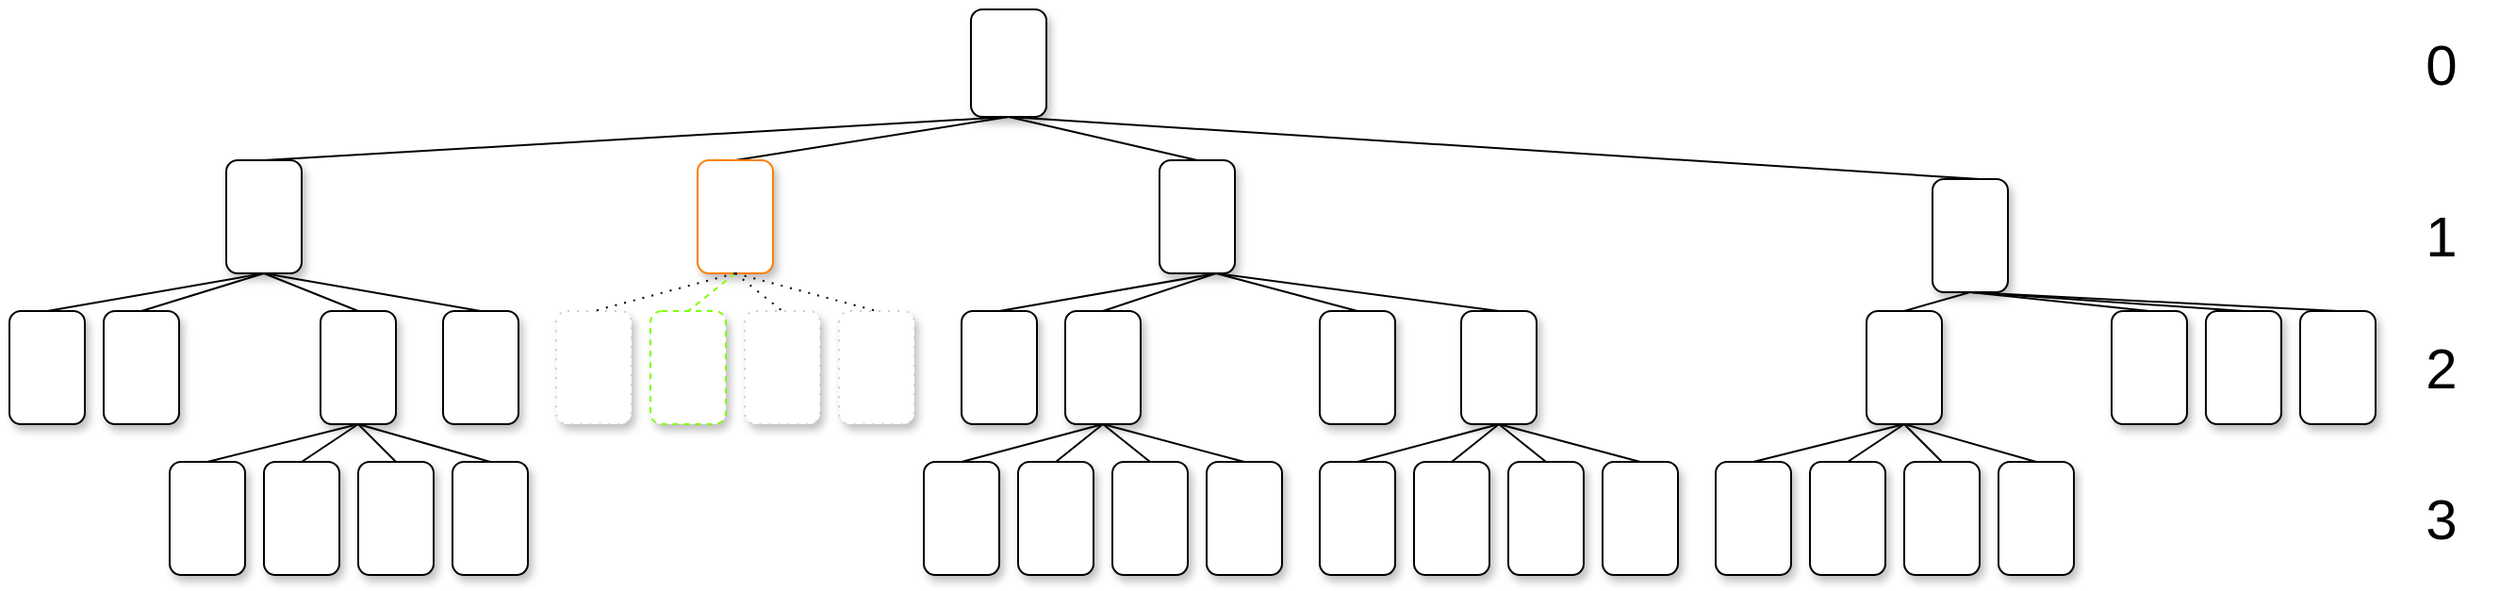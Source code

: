 <mxfile version="24.2.3" type="device">
  <diagram name="Page-1" id="10a91c8b-09ff-31b1-d368-03940ed4cc9e">
    <mxGraphModel dx="-766" dy="786" grid="1" gridSize="10" guides="1" tooltips="1" connect="1" arrows="1" fold="1" page="1" pageScale="1" pageWidth="1100" pageHeight="850" background="none" math="0" shadow="0">
      <root>
        <mxCell id="0" />
        <mxCell id="1" parent="0" />
        <mxCell id="LJCdJQDtRav1pjc_Ptu5-112" value="" style="whiteSpace=wrap;html=1;rounded=1;shadow=1;labelBackgroundColor=none;strokeWidth=1;fontFamily=Verdana;fontSize=12;align=center;" parent="1" vertex="1">
          <mxGeometry x="2385" y="200" width="40" height="60" as="geometry" />
        </mxCell>
        <mxCell id="LJCdJQDtRav1pjc_Ptu5-113" value="" style="whiteSpace=wrap;html=1;rounded=1;shadow=1;labelBackgroundColor=none;strokeWidth=1;fontFamily=Verdana;fontSize=12;align=center;" parent="1" vertex="1">
          <mxGeometry x="2305" y="280" width="40" height="60" as="geometry" />
        </mxCell>
        <mxCell id="LJCdJQDtRav1pjc_Ptu5-114" value="" style="whiteSpace=wrap;html=1;rounded=1;shadow=1;labelBackgroundColor=none;strokeWidth=1;fontFamily=Verdana;fontSize=12;align=center;" parent="1" vertex="1">
          <mxGeometry x="2355" y="280" width="40" height="60" as="geometry" />
        </mxCell>
        <mxCell id="LJCdJQDtRav1pjc_Ptu5-115" value="" style="rounded=0;html=1;labelBackgroundColor=none;startArrow=none;startFill=0;startSize=5;endArrow=none;endFill=0;endSize=5;jettySize=auto;orthogonalLoop=1;strokeWidth=1;fontFamily=Verdana;fontSize=12;exitX=0.5;exitY=1;exitDx=0;exitDy=0;entryX=0.5;entryY=0;entryDx=0;entryDy=0;" parent="1" source="LJCdJQDtRav1pjc_Ptu5-112" target="LJCdJQDtRav1pjc_Ptu5-114" edge="1">
          <mxGeometry x="-0.3" y="13" relative="1" as="geometry">
            <mxPoint as="offset" />
          </mxGeometry>
        </mxCell>
        <mxCell id="LJCdJQDtRav1pjc_Ptu5-116" value="&lt;br&gt;" style="rounded=0;html=1;labelBackgroundColor=none;startArrow=none;startFill=0;startSize=5;endArrow=none;endFill=0;endSize=5;jettySize=auto;orthogonalLoop=1;strokeWidth=1;fontFamily=Verdana;fontSize=12;exitX=0.5;exitY=1;exitDx=0;exitDy=0;entryX=0.5;entryY=0;entryDx=0;entryDy=0;" parent="1" source="LJCdJQDtRav1pjc_Ptu5-112" target="LJCdJQDtRav1pjc_Ptu5-113" edge="1">
          <mxGeometry x="-0.359" y="-11" relative="1" as="geometry">
            <mxPoint as="offset" />
          </mxGeometry>
        </mxCell>
        <mxCell id="LJCdJQDtRav1pjc_Ptu5-117" value="" style="whiteSpace=wrap;html=1;rounded=1;shadow=1;labelBackgroundColor=none;strokeWidth=1;fontFamily=Verdana;fontSize=12;align=center;" parent="1" vertex="1">
          <mxGeometry x="2405" y="280" width="40" height="60" as="geometry" />
        </mxCell>
        <mxCell id="LJCdJQDtRav1pjc_Ptu5-118" value="" style="whiteSpace=wrap;html=1;rounded=1;shadow=1;labelBackgroundColor=none;strokeWidth=1;fontFamily=Verdana;fontSize=12;align=center;" parent="1" vertex="1">
          <mxGeometry x="2455" y="280" width="40" height="60" as="geometry" />
        </mxCell>
        <mxCell id="LJCdJQDtRav1pjc_Ptu5-119" value="" style="rounded=0;html=1;labelBackgroundColor=none;startArrow=none;startFill=0;startSize=5;endArrow=none;endFill=0;endSize=5;jettySize=auto;orthogonalLoop=1;strokeWidth=1;fontFamily=Verdana;fontSize=12;exitX=0.5;exitY=1;exitDx=0;exitDy=0;entryX=0.5;entryY=0;entryDx=0;entryDy=0;" parent="1" source="LJCdJQDtRav1pjc_Ptu5-112" target="LJCdJQDtRav1pjc_Ptu5-117" edge="1">
          <mxGeometry x="-0.3" y="13" relative="1" as="geometry">
            <mxPoint as="offset" />
            <mxPoint x="2410" y="270" as="sourcePoint" />
            <mxPoint x="2500" y="290" as="targetPoint" />
          </mxGeometry>
        </mxCell>
        <mxCell id="LJCdJQDtRav1pjc_Ptu5-120" value="" style="rounded=0;html=1;labelBackgroundColor=none;startArrow=none;startFill=0;startSize=5;endArrow=none;endFill=0;endSize=5;jettySize=auto;orthogonalLoop=1;strokeWidth=1;fontFamily=Verdana;fontSize=12;exitX=0.5;exitY=1;exitDx=0;exitDy=0;entryX=0.5;entryY=0;entryDx=0;entryDy=0;" parent="1" source="LJCdJQDtRav1pjc_Ptu5-112" target="LJCdJQDtRav1pjc_Ptu5-118" edge="1">
          <mxGeometry x="-0.3" y="13" relative="1" as="geometry">
            <mxPoint as="offset" />
            <mxPoint x="2410" y="270" as="sourcePoint" />
            <mxPoint x="2550" y="290" as="targetPoint" />
          </mxGeometry>
        </mxCell>
        <mxCell id="LJCdJQDtRav1pjc_Ptu5-130" value="" style="whiteSpace=wrap;html=1;rounded=1;shadow=1;labelBackgroundColor=none;strokeWidth=1;fontFamily=Verdana;fontSize=12;align=center;" parent="1" vertex="1">
          <mxGeometry x="2990" y="200" width="40" height="60" as="geometry" />
        </mxCell>
        <mxCell id="LJCdJQDtRav1pjc_Ptu5-131" value="" style="whiteSpace=wrap;html=1;rounded=1;shadow=1;labelBackgroundColor=none;strokeWidth=1;fontFamily=Verdana;fontSize=12;align=center;" parent="1" vertex="1">
          <mxGeometry x="2915" y="280" width="40" height="60" as="geometry" />
        </mxCell>
        <mxCell id="LJCdJQDtRav1pjc_Ptu5-132" value="" style="whiteSpace=wrap;html=1;rounded=1;shadow=1;labelBackgroundColor=none;strokeWidth=1;fontFamily=Verdana;fontSize=12;align=center;" parent="1" vertex="1">
          <mxGeometry x="2965" y="280" width="40" height="60" as="geometry" />
        </mxCell>
        <mxCell id="LJCdJQDtRav1pjc_Ptu5-133" value="" style="rounded=0;html=1;labelBackgroundColor=none;startArrow=none;startFill=0;startSize=5;endArrow=none;endFill=0;endSize=5;jettySize=auto;orthogonalLoop=1;strokeWidth=1;fontFamily=Verdana;fontSize=12;exitX=0.5;exitY=1;exitDx=0;exitDy=0;entryX=0.5;entryY=0;entryDx=0;entryDy=0;" parent="1" source="LJCdJQDtRav1pjc_Ptu5-130" target="LJCdJQDtRav1pjc_Ptu5-132" edge="1">
          <mxGeometry x="-0.3" y="13" relative="1" as="geometry">
            <mxPoint as="offset" />
          </mxGeometry>
        </mxCell>
        <mxCell id="LJCdJQDtRav1pjc_Ptu5-134" value="&lt;br&gt;" style="rounded=0;html=1;labelBackgroundColor=none;startArrow=none;startFill=0;startSize=5;endArrow=none;endFill=0;endSize=5;jettySize=auto;orthogonalLoop=1;strokeWidth=1;fontFamily=Verdana;fontSize=12;exitX=0.5;exitY=1;exitDx=0;exitDy=0;entryX=0.5;entryY=0;entryDx=0;entryDy=0;" parent="1" source="LJCdJQDtRav1pjc_Ptu5-130" target="LJCdJQDtRav1pjc_Ptu5-131" edge="1">
          <mxGeometry x="-0.359" y="-11" relative="1" as="geometry">
            <mxPoint as="offset" />
          </mxGeometry>
        </mxCell>
        <mxCell id="LJCdJQDtRav1pjc_Ptu5-135" value="" style="whiteSpace=wrap;html=1;rounded=1;shadow=1;labelBackgroundColor=none;strokeWidth=1;fontFamily=Verdana;fontSize=12;align=center;" parent="1" vertex="1">
          <mxGeometry x="3015" y="280" width="40" height="60" as="geometry" />
        </mxCell>
        <mxCell id="LJCdJQDtRav1pjc_Ptu5-136" value="" style="whiteSpace=wrap;html=1;rounded=1;shadow=1;labelBackgroundColor=none;strokeWidth=1;fontFamily=Verdana;fontSize=12;align=center;" parent="1" vertex="1">
          <mxGeometry x="3065" y="280" width="40" height="60" as="geometry" />
        </mxCell>
        <mxCell id="LJCdJQDtRav1pjc_Ptu5-137" value="" style="rounded=0;html=1;labelBackgroundColor=none;startArrow=none;startFill=0;startSize=5;endArrow=none;endFill=0;endSize=5;jettySize=auto;orthogonalLoop=1;strokeWidth=1;fontFamily=Verdana;fontSize=12;exitX=0.5;exitY=1;exitDx=0;exitDy=0;entryX=0.5;entryY=0;entryDx=0;entryDy=0;" parent="1" source="LJCdJQDtRav1pjc_Ptu5-130" target="LJCdJQDtRav1pjc_Ptu5-135" edge="1">
          <mxGeometry x="-0.3" y="13" relative="1" as="geometry">
            <mxPoint as="offset" />
            <mxPoint x="3020" y="270" as="sourcePoint" />
            <mxPoint x="3110" y="290" as="targetPoint" />
          </mxGeometry>
        </mxCell>
        <mxCell id="LJCdJQDtRav1pjc_Ptu5-138" value="" style="rounded=0;html=1;labelBackgroundColor=none;startArrow=none;startFill=0;startSize=5;endArrow=none;endFill=0;endSize=5;jettySize=auto;orthogonalLoop=1;strokeWidth=1;fontFamily=Verdana;fontSize=12;exitX=0.5;exitY=1;exitDx=0;exitDy=0;entryX=0.5;entryY=0;entryDx=0;entryDy=0;" parent="1" source="LJCdJQDtRav1pjc_Ptu5-130" target="LJCdJQDtRav1pjc_Ptu5-136" edge="1">
          <mxGeometry x="-0.3" y="13" relative="1" as="geometry">
            <mxPoint as="offset" />
            <mxPoint x="3020" y="270" as="sourcePoint" />
            <mxPoint x="3160" y="290" as="targetPoint" />
          </mxGeometry>
        </mxCell>
        <mxCell id="LJCdJQDtRav1pjc_Ptu5-148" value="" style="whiteSpace=wrap;html=1;rounded=1;shadow=1;labelBackgroundColor=none;strokeWidth=1;fontFamily=Verdana;fontSize=12;align=center;" parent="1" vertex="1">
          <mxGeometry x="2730" y="40" width="40" height="57" as="geometry" />
        </mxCell>
        <mxCell id="LJCdJQDtRav1pjc_Ptu5-149" value="" style="whiteSpace=wrap;html=1;rounded=1;shadow=1;labelBackgroundColor=none;strokeWidth=1;fontFamily=Verdana;fontSize=12;align=center;" parent="1" vertex="1">
          <mxGeometry x="2335" y="120" width="40" height="60" as="geometry" />
        </mxCell>
        <mxCell id="LJCdJQDtRav1pjc_Ptu5-151" value="" style="rounded=0;html=1;labelBackgroundColor=none;startArrow=none;startFill=0;startSize=5;endArrow=none;endFill=0;endSize=5;jettySize=auto;orthogonalLoop=1;strokeWidth=1;fontFamily=Verdana;fontSize=12;exitX=0.5;exitY=1;exitDx=0;exitDy=0;entryX=0.5;entryY=0;entryDx=0;entryDy=0;" parent="1" source="LJCdJQDtRav1pjc_Ptu5-148" target="LJCdJQDtRav1pjc_Ptu5-164" edge="1">
          <mxGeometry x="-0.3" y="13" relative="1" as="geometry">
            <mxPoint as="offset" />
            <mxPoint x="2675" y="100" as="sourcePoint" />
            <mxPoint x="2605" y="120" as="targetPoint" />
          </mxGeometry>
        </mxCell>
        <mxCell id="LJCdJQDtRav1pjc_Ptu5-152" value="&lt;br&gt;" style="rounded=0;html=1;labelBackgroundColor=none;startArrow=none;startFill=0;startSize=5;endArrow=none;endFill=0;endSize=5;jettySize=auto;orthogonalLoop=1;strokeWidth=1;fontFamily=Verdana;fontSize=12;exitX=0.5;exitY=1;exitDx=0;exitDy=0;entryX=0.5;entryY=0;entryDx=0;entryDy=0;" parent="1" source="LJCdJQDtRav1pjc_Ptu5-148" target="LJCdJQDtRav1pjc_Ptu5-149" edge="1">
          <mxGeometry x="-0.359" y="-11" relative="1" as="geometry">
            <mxPoint as="offset" />
          </mxGeometry>
        </mxCell>
        <mxCell id="LJCdJQDtRav1pjc_Ptu5-155" value="" style="rounded=0;html=1;labelBackgroundColor=none;startArrow=none;startFill=0;startSize=5;endArrow=none;endFill=0;endSize=5;jettySize=auto;orthogonalLoop=1;strokeWidth=1;fontFamily=Verdana;fontSize=12;exitX=0.5;exitY=1;exitDx=0;exitDy=0;entryX=0.5;entryY=0;entryDx=0;entryDy=0;" parent="1" source="LJCdJQDtRav1pjc_Ptu5-148" target="LJCdJQDtRav1pjc_Ptu5-183" edge="1">
          <mxGeometry x="-0.3" y="13" relative="1" as="geometry">
            <mxPoint as="offset" />
            <mxPoint x="2675" y="100" as="sourcePoint" />
            <mxPoint x="2845" y="120" as="targetPoint" />
          </mxGeometry>
        </mxCell>
        <mxCell id="LJCdJQDtRav1pjc_Ptu5-156" value="" style="rounded=0;html=1;labelBackgroundColor=none;startArrow=none;startFill=0;startSize=5;endArrow=none;endFill=0;endSize=5;jettySize=auto;orthogonalLoop=1;strokeWidth=1;fontFamily=Verdana;fontSize=12;entryX=0.5;entryY=0;entryDx=0;entryDy=0;exitX=0.5;exitY=1;exitDx=0;exitDy=0;" parent="1" source="LJCdJQDtRav1pjc_Ptu5-148" edge="1">
          <mxGeometry x="-0.3" y="13" relative="1" as="geometry">
            <mxPoint as="offset" />
            <mxPoint x="2670" y="100" as="sourcePoint" />
            <mxPoint x="3265" y="130" as="targetPoint" />
          </mxGeometry>
        </mxCell>
        <mxCell id="LJCdJQDtRav1pjc_Ptu5-157" value="" style="whiteSpace=wrap;html=1;rounded=1;shadow=1;labelBackgroundColor=none;strokeWidth=1;fontFamily=Verdana;fontSize=12;align=center;" parent="1" vertex="1">
          <mxGeometry x="2220" y="200" width="40" height="60" as="geometry" />
        </mxCell>
        <mxCell id="LJCdJQDtRav1pjc_Ptu5-158" value="" style="whiteSpace=wrap;html=1;rounded=1;shadow=1;labelBackgroundColor=none;strokeWidth=1;fontFamily=Verdana;fontSize=12;align=center;" parent="1" vertex="1">
          <mxGeometry x="2270" y="200" width="40" height="60" as="geometry" />
        </mxCell>
        <mxCell id="LJCdJQDtRav1pjc_Ptu5-159" value="&lt;br&gt;" style="rounded=0;html=1;labelBackgroundColor=none;startArrow=none;startFill=0;startSize=5;endArrow=none;endFill=0;endSize=5;jettySize=auto;orthogonalLoop=1;strokeWidth=1;fontFamily=Verdana;fontSize=12;exitX=0.5;exitY=1;exitDx=0;exitDy=0;entryX=0.5;entryY=0;entryDx=0;entryDy=0;" parent="1" source="LJCdJQDtRav1pjc_Ptu5-149" target="LJCdJQDtRav1pjc_Ptu5-157" edge="1">
          <mxGeometry x="-0.359" y="-11" relative="1" as="geometry">
            <mxPoint as="offset" />
            <mxPoint x="2475" y="180" as="sourcePoint" />
            <mxPoint x="2285" y="200" as="targetPoint" />
          </mxGeometry>
        </mxCell>
        <mxCell id="LJCdJQDtRav1pjc_Ptu5-160" value="&lt;br&gt;" style="rounded=0;html=1;labelBackgroundColor=none;startArrow=none;startFill=0;startSize=5;endArrow=none;endFill=0;endSize=5;jettySize=auto;orthogonalLoop=1;strokeWidth=1;fontFamily=Verdana;fontSize=12;exitX=0.5;exitY=1;exitDx=0;exitDy=0;entryX=0.5;entryY=0;entryDx=0;entryDy=0;" parent="1" source="LJCdJQDtRav1pjc_Ptu5-149" target="LJCdJQDtRav1pjc_Ptu5-158" edge="1">
          <mxGeometry x="-0.359" y="-11" relative="1" as="geometry">
            <mxPoint as="offset" />
            <mxPoint x="2488" y="189" as="sourcePoint" />
            <mxPoint x="2325" y="210" as="targetPoint" />
          </mxGeometry>
        </mxCell>
        <mxCell id="LJCdJQDtRav1pjc_Ptu5-162" value="&lt;br&gt;" style="rounded=0;html=1;labelBackgroundColor=none;startArrow=none;startFill=0;startSize=5;endArrow=none;endFill=0;endSize=5;jettySize=auto;orthogonalLoop=1;strokeWidth=1;fontFamily=Verdana;fontSize=12;exitX=0.5;exitY=1;exitDx=0;exitDy=0;entryX=0.5;entryY=0;entryDx=0;entryDy=0;" parent="1" source="LJCdJQDtRav1pjc_Ptu5-149" target="LJCdJQDtRav1pjc_Ptu5-112" edge="1">
          <mxGeometry x="-0.359" y="-11" relative="1" as="geometry">
            <mxPoint as="offset" />
            <mxPoint x="2485" y="190" as="sourcePoint" />
            <mxPoint x="2405" y="200.0" as="targetPoint" />
          </mxGeometry>
        </mxCell>
        <mxCell id="LJCdJQDtRav1pjc_Ptu5-163" value="" style="whiteSpace=wrap;html=1;rounded=1;shadow=1;labelBackgroundColor=none;strokeWidth=1;fontFamily=Verdana;fontSize=12;align=center;" parent="1" vertex="1">
          <mxGeometry x="2450" y="200" width="40" height="60" as="geometry" />
        </mxCell>
        <mxCell id="LJCdJQDtRav1pjc_Ptu5-164" value="" style="whiteSpace=wrap;html=1;rounded=1;shadow=1;labelBackgroundColor=none;strokeWidth=1;fontFamily=Verdana;fontSize=12;align=center;strokeColor=#FF8000;" parent="1" vertex="1">
          <mxGeometry x="2585" y="120" width="40" height="60" as="geometry" />
        </mxCell>
        <mxCell id="LJCdJQDtRav1pjc_Ptu5-165" value="" style="whiteSpace=wrap;html=1;rounded=1;shadow=1;labelBackgroundColor=none;strokeWidth=1;fontFamily=Verdana;fontSize=12;align=center;dashed=1;dashPattern=1 4;strokeColor=#CCCCCC;" parent="1" vertex="1">
          <mxGeometry x="2510" y="200" width="40" height="60" as="geometry" />
        </mxCell>
        <mxCell id="LJCdJQDtRav1pjc_Ptu5-166" value="" style="whiteSpace=wrap;html=1;rounded=1;shadow=1;labelBackgroundColor=none;strokeWidth=1;fontFamily=Verdana;fontSize=12;align=center;dashed=1;strokeColor=#80FF00;" parent="1" vertex="1">
          <mxGeometry x="2560" y="200" width="40" height="60" as="geometry" />
        </mxCell>
        <mxCell id="LJCdJQDtRav1pjc_Ptu5-167" value="" style="rounded=0;html=1;labelBackgroundColor=none;startArrow=none;startFill=0;startSize=5;endArrow=none;endFill=0;endSize=5;jettySize=auto;orthogonalLoop=1;strokeWidth=1;fontFamily=Verdana;fontSize=12;exitX=0.5;exitY=1;exitDx=0;exitDy=0;entryX=0.5;entryY=0;entryDx=0;entryDy=0;dashed=1;strokeColor=#80FF00;" parent="1" source="LJCdJQDtRav1pjc_Ptu5-164" target="LJCdJQDtRav1pjc_Ptu5-166" edge="1">
          <mxGeometry x="-0.3" y="13" relative="1" as="geometry">
            <mxPoint as="offset" />
          </mxGeometry>
        </mxCell>
        <mxCell id="LJCdJQDtRav1pjc_Ptu5-168" value="&lt;br&gt;" style="rounded=0;html=1;labelBackgroundColor=none;startArrow=none;startFill=0;startSize=5;endArrow=none;endFill=0;endSize=5;jettySize=auto;orthogonalLoop=1;strokeWidth=1;fontFamily=Verdana;fontSize=12;exitX=0.5;exitY=1;exitDx=0;exitDy=0;entryX=0.5;entryY=0;entryDx=0;entryDy=0;dashed=1;dashPattern=1 4;" parent="1" source="LJCdJQDtRav1pjc_Ptu5-164" target="LJCdJQDtRav1pjc_Ptu5-165" edge="1">
          <mxGeometry x="-0.359" y="-11" relative="1" as="geometry">
            <mxPoint as="offset" />
          </mxGeometry>
        </mxCell>
        <mxCell id="LJCdJQDtRav1pjc_Ptu5-169" value="" style="whiteSpace=wrap;html=1;rounded=1;shadow=1;labelBackgroundColor=none;strokeWidth=1;fontFamily=Verdana;fontSize=12;align=center;dashed=1;dashPattern=1 4;strokeColor=#CCCCCC;" parent="1" vertex="1">
          <mxGeometry x="2610" y="200" width="40" height="60" as="geometry" />
        </mxCell>
        <mxCell id="LJCdJQDtRav1pjc_Ptu5-170" value="" style="whiteSpace=wrap;html=1;rounded=1;shadow=1;labelBackgroundColor=none;strokeWidth=1;fontFamily=Verdana;fontSize=12;align=center;dashed=1;dashPattern=1 4;strokeColor=#CCCCCC;" parent="1" vertex="1">
          <mxGeometry x="2660" y="200" width="40" height="60" as="geometry" />
        </mxCell>
        <mxCell id="LJCdJQDtRav1pjc_Ptu5-171" value="" style="rounded=0;html=1;labelBackgroundColor=none;startArrow=none;startFill=0;startSize=5;endArrow=none;endFill=0;endSize=5;jettySize=auto;orthogonalLoop=1;strokeWidth=1;fontFamily=Verdana;fontSize=12;exitX=0.5;exitY=1;exitDx=0;exitDy=0;entryX=0.5;entryY=0;entryDx=0;entryDy=0;dashed=1;dashPattern=1 4;" parent="1" source="LJCdJQDtRav1pjc_Ptu5-164" target="LJCdJQDtRav1pjc_Ptu5-169" edge="1">
          <mxGeometry x="-0.3" y="13" relative="1" as="geometry">
            <mxPoint as="offset" />
            <mxPoint x="2620" y="190" as="sourcePoint" />
            <mxPoint x="2710" y="210" as="targetPoint" />
          </mxGeometry>
        </mxCell>
        <mxCell id="LJCdJQDtRav1pjc_Ptu5-172" value="" style="rounded=0;html=1;labelBackgroundColor=none;startArrow=none;startFill=0;startSize=5;endArrow=none;endFill=0;endSize=5;jettySize=auto;orthogonalLoop=1;strokeWidth=1;fontFamily=Verdana;fontSize=12;exitX=0.5;exitY=1;exitDx=0;exitDy=0;entryX=0.5;entryY=0;entryDx=0;entryDy=0;dashed=1;dashPattern=1 4;" parent="1" source="LJCdJQDtRav1pjc_Ptu5-164" target="LJCdJQDtRav1pjc_Ptu5-170" edge="1">
          <mxGeometry x="-0.3" y="13" relative="1" as="geometry">
            <mxPoint as="offset" />
            <mxPoint x="2620" y="190" as="sourcePoint" />
            <mxPoint x="2760" y="210" as="targetPoint" />
          </mxGeometry>
        </mxCell>
        <mxCell id="LJCdJQDtRav1pjc_Ptu5-173" value="&lt;br&gt;" style="rounded=0;html=1;labelBackgroundColor=none;startArrow=none;startFill=0;startSize=5;endArrow=none;endFill=0;endSize=5;jettySize=auto;orthogonalLoop=1;strokeWidth=1;fontFamily=Verdana;fontSize=12;exitX=0.5;exitY=1;exitDx=0;exitDy=0;entryX=0.5;entryY=0;entryDx=0;entryDy=0;" parent="1" source="LJCdJQDtRav1pjc_Ptu5-149" target="LJCdJQDtRav1pjc_Ptu5-163" edge="1">
          <mxGeometry x="-0.359" y="-11" relative="1" as="geometry">
            <mxPoint as="offset" />
            <mxPoint x="2355" y="190" as="sourcePoint" />
            <mxPoint x="2410" y="210" as="targetPoint" />
          </mxGeometry>
        </mxCell>
        <mxCell id="LJCdJQDtRav1pjc_Ptu5-174" value="" style="whiteSpace=wrap;html=1;rounded=1;shadow=1;labelBackgroundColor=none;strokeWidth=1;fontFamily=Verdana;fontSize=12;align=center;" parent="1" vertex="1">
          <mxGeometry x="2780" y="200" width="40" height="60" as="geometry" />
        </mxCell>
        <mxCell id="LJCdJQDtRav1pjc_Ptu5-175" value="" style="whiteSpace=wrap;html=1;rounded=1;shadow=1;labelBackgroundColor=none;strokeWidth=1;fontFamily=Verdana;fontSize=12;align=center;" parent="1" vertex="1">
          <mxGeometry x="2705" y="280" width="40" height="60" as="geometry" />
        </mxCell>
        <mxCell id="LJCdJQDtRav1pjc_Ptu5-176" value="" style="whiteSpace=wrap;html=1;rounded=1;shadow=1;labelBackgroundColor=none;strokeWidth=1;fontFamily=Verdana;fontSize=12;align=center;" parent="1" vertex="1">
          <mxGeometry x="2755" y="280" width="40" height="60" as="geometry" />
        </mxCell>
        <mxCell id="LJCdJQDtRav1pjc_Ptu5-177" value="" style="rounded=0;html=1;labelBackgroundColor=none;startArrow=none;startFill=0;startSize=5;endArrow=none;endFill=0;endSize=5;jettySize=auto;orthogonalLoop=1;strokeWidth=1;fontFamily=Verdana;fontSize=12;exitX=0.5;exitY=1;exitDx=0;exitDy=0;entryX=0.5;entryY=0;entryDx=0;entryDy=0;" parent="1" source="LJCdJQDtRav1pjc_Ptu5-174" target="LJCdJQDtRav1pjc_Ptu5-176" edge="1">
          <mxGeometry x="-0.3" y="13" relative="1" as="geometry">
            <mxPoint as="offset" />
          </mxGeometry>
        </mxCell>
        <mxCell id="LJCdJQDtRav1pjc_Ptu5-178" value="&lt;br&gt;" style="rounded=0;html=1;labelBackgroundColor=none;startArrow=none;startFill=0;startSize=5;endArrow=none;endFill=0;endSize=5;jettySize=auto;orthogonalLoop=1;strokeWidth=1;fontFamily=Verdana;fontSize=12;exitX=0.5;exitY=1;exitDx=0;exitDy=0;entryX=0.5;entryY=0;entryDx=0;entryDy=0;" parent="1" source="LJCdJQDtRav1pjc_Ptu5-174" target="LJCdJQDtRav1pjc_Ptu5-175" edge="1">
          <mxGeometry x="-0.359" y="-11" relative="1" as="geometry">
            <mxPoint as="offset" />
          </mxGeometry>
        </mxCell>
        <mxCell id="LJCdJQDtRav1pjc_Ptu5-179" value="" style="whiteSpace=wrap;html=1;rounded=1;shadow=1;labelBackgroundColor=none;strokeWidth=1;fontFamily=Verdana;fontSize=12;align=center;" parent="1" vertex="1">
          <mxGeometry x="2805" y="280" width="40" height="60" as="geometry" />
        </mxCell>
        <mxCell id="LJCdJQDtRav1pjc_Ptu5-180" value="" style="whiteSpace=wrap;html=1;rounded=1;shadow=1;labelBackgroundColor=none;strokeWidth=1;fontFamily=Verdana;fontSize=12;align=center;" parent="1" vertex="1">
          <mxGeometry x="2855" y="280" width="40" height="60" as="geometry" />
        </mxCell>
        <mxCell id="LJCdJQDtRav1pjc_Ptu5-181" value="" style="rounded=0;html=1;labelBackgroundColor=none;startArrow=none;startFill=0;startSize=5;endArrow=none;endFill=0;endSize=5;jettySize=auto;orthogonalLoop=1;strokeWidth=1;fontFamily=Verdana;fontSize=12;exitX=0.5;exitY=1;exitDx=0;exitDy=0;entryX=0.5;entryY=0;entryDx=0;entryDy=0;" parent="1" source="LJCdJQDtRav1pjc_Ptu5-174" target="LJCdJQDtRav1pjc_Ptu5-179" edge="1">
          <mxGeometry x="-0.3" y="13" relative="1" as="geometry">
            <mxPoint as="offset" />
            <mxPoint x="2915" y="270" as="sourcePoint" />
            <mxPoint x="3005" y="290" as="targetPoint" />
          </mxGeometry>
        </mxCell>
        <mxCell id="LJCdJQDtRav1pjc_Ptu5-182" value="" style="rounded=0;html=1;labelBackgroundColor=none;startArrow=none;startFill=0;startSize=5;endArrow=none;endFill=0;endSize=5;jettySize=auto;orthogonalLoop=1;strokeWidth=1;fontFamily=Verdana;fontSize=12;exitX=0.5;exitY=1;exitDx=0;exitDy=0;entryX=0.5;entryY=0;entryDx=0;entryDy=0;" parent="1" source="LJCdJQDtRav1pjc_Ptu5-174" target="LJCdJQDtRav1pjc_Ptu5-180" edge="1">
          <mxGeometry x="-0.3" y="13" relative="1" as="geometry">
            <mxPoint as="offset" />
            <mxPoint x="2915" y="270" as="sourcePoint" />
            <mxPoint x="3055" y="290" as="targetPoint" />
          </mxGeometry>
        </mxCell>
        <mxCell id="LJCdJQDtRav1pjc_Ptu5-183" value="" style="whiteSpace=wrap;html=1;rounded=1;shadow=1;labelBackgroundColor=none;strokeWidth=1;fontFamily=Verdana;fontSize=12;align=center;" parent="1" vertex="1">
          <mxGeometry x="2830" y="120" width="40" height="60" as="geometry" />
        </mxCell>
        <mxCell id="LJCdJQDtRav1pjc_Ptu5-184" value="" style="whiteSpace=wrap;html=1;rounded=1;shadow=1;labelBackgroundColor=none;strokeWidth=1;fontFamily=Verdana;fontSize=12;align=center;" parent="1" vertex="1">
          <mxGeometry x="2725" y="200" width="40" height="60" as="geometry" />
        </mxCell>
        <mxCell id="LJCdJQDtRav1pjc_Ptu5-186" value="&lt;br&gt;" style="rounded=0;html=1;labelBackgroundColor=none;startArrow=none;startFill=0;startSize=5;endArrow=none;endFill=0;endSize=5;jettySize=auto;orthogonalLoop=1;strokeWidth=1;fontFamily=Verdana;fontSize=12;exitX=0.5;exitY=1;exitDx=0;exitDy=0;entryX=0.5;entryY=0;entryDx=0;entryDy=0;" parent="1" target="LJCdJQDtRav1pjc_Ptu5-184" edge="1">
          <mxGeometry x="-0.359" y="-11" relative="1" as="geometry">
            <mxPoint as="offset" />
            <mxPoint x="2860" y="180" as="sourcePoint" />
            <mxPoint x="2790" y="200" as="targetPoint" />
          </mxGeometry>
        </mxCell>
        <mxCell id="LJCdJQDtRav1pjc_Ptu5-187" value="&lt;br&gt;" style="rounded=0;html=1;labelBackgroundColor=none;startArrow=none;startFill=0;startSize=5;endArrow=none;endFill=0;endSize=5;jettySize=auto;orthogonalLoop=1;strokeWidth=1;fontFamily=Verdana;fontSize=12;exitX=0.5;exitY=1;exitDx=0;exitDy=0;entryX=0.5;entryY=0;entryDx=0;entryDy=0;" parent="1" target="LJCdJQDtRav1pjc_Ptu5-130" edge="1">
          <mxGeometry x="-0.359" y="-11" relative="1" as="geometry">
            <mxPoint as="offset" />
            <mxPoint x="2860" y="180" as="sourcePoint" />
            <mxPoint x="2920" y="200" as="targetPoint" />
          </mxGeometry>
        </mxCell>
        <mxCell id="LJCdJQDtRav1pjc_Ptu5-188" value="&lt;br&gt;" style="rounded=0;html=1;labelBackgroundColor=none;startArrow=none;startFill=0;startSize=5;endArrow=none;endFill=0;endSize=5;jettySize=auto;orthogonalLoop=1;strokeWidth=1;fontFamily=Verdana;fontSize=12;exitX=0.5;exitY=1;exitDx=0;exitDy=0;entryX=0.5;entryY=0;entryDx=0;entryDy=0;" parent="1" target="LJCdJQDtRav1pjc_Ptu5-174" edge="1">
          <mxGeometry x="-0.359" y="-11" relative="1" as="geometry">
            <mxPoint as="offset" />
            <mxPoint x="2860" y="180" as="sourcePoint" />
            <mxPoint x="2910" y="200.0" as="targetPoint" />
          </mxGeometry>
        </mxCell>
        <mxCell id="LJCdJQDtRav1pjc_Ptu5-189" value="" style="whiteSpace=wrap;html=1;rounded=1;shadow=1;labelBackgroundColor=none;strokeWidth=1;fontFamily=Verdana;fontSize=12;align=center;" parent="1" vertex="1">
          <mxGeometry x="2915" y="200" width="40" height="60" as="geometry" />
        </mxCell>
        <mxCell id="LJCdJQDtRav1pjc_Ptu5-190" value="&lt;br&gt;" style="rounded=0;html=1;labelBackgroundColor=none;startArrow=none;startFill=0;startSize=5;endArrow=none;endFill=0;endSize=5;jettySize=auto;orthogonalLoop=1;strokeWidth=1;fontFamily=Verdana;fontSize=12;exitX=0.5;exitY=1;exitDx=0;exitDy=0;entryX=0.5;entryY=0;entryDx=0;entryDy=0;" parent="1" target="LJCdJQDtRav1pjc_Ptu5-189" edge="1">
          <mxGeometry x="-0.359" y="-11" relative="1" as="geometry">
            <mxPoint as="offset" />
            <mxPoint x="2860" y="180" as="sourcePoint" />
            <mxPoint x="2915" y="210" as="targetPoint" />
          </mxGeometry>
        </mxCell>
        <mxCell id="LJCdJQDtRav1pjc_Ptu5-191" value="" style="whiteSpace=wrap;html=1;rounded=1;shadow=1;labelBackgroundColor=none;strokeWidth=1;fontFamily=Verdana;fontSize=12;align=center;" parent="1" vertex="1">
          <mxGeometry x="3205" y="200" width="40" height="60" as="geometry" />
        </mxCell>
        <mxCell id="LJCdJQDtRav1pjc_Ptu5-192" value="" style="whiteSpace=wrap;html=1;rounded=1;shadow=1;labelBackgroundColor=none;strokeWidth=1;fontFamily=Verdana;fontSize=12;align=center;" parent="1" vertex="1">
          <mxGeometry x="3125" y="280" width="40" height="60" as="geometry" />
        </mxCell>
        <mxCell id="LJCdJQDtRav1pjc_Ptu5-193" value="" style="whiteSpace=wrap;html=1;rounded=1;shadow=1;labelBackgroundColor=none;strokeWidth=1;fontFamily=Verdana;fontSize=12;align=center;" parent="1" vertex="1">
          <mxGeometry x="3175" y="280" width="40" height="60" as="geometry" />
        </mxCell>
        <mxCell id="LJCdJQDtRav1pjc_Ptu5-194" value="" style="rounded=0;html=1;labelBackgroundColor=none;startArrow=none;startFill=0;startSize=5;endArrow=none;endFill=0;endSize=5;jettySize=auto;orthogonalLoop=1;strokeWidth=1;fontFamily=Verdana;fontSize=12;exitX=0.5;exitY=1;exitDx=0;exitDy=0;entryX=0.5;entryY=0;entryDx=0;entryDy=0;" parent="1" source="LJCdJQDtRav1pjc_Ptu5-191" target="LJCdJQDtRav1pjc_Ptu5-193" edge="1">
          <mxGeometry x="-0.3" y="13" relative="1" as="geometry">
            <mxPoint as="offset" />
          </mxGeometry>
        </mxCell>
        <mxCell id="LJCdJQDtRav1pjc_Ptu5-195" value="&lt;br&gt;" style="rounded=0;html=1;labelBackgroundColor=none;startArrow=none;startFill=0;startSize=5;endArrow=none;endFill=0;endSize=5;jettySize=auto;orthogonalLoop=1;strokeWidth=1;fontFamily=Verdana;fontSize=12;exitX=0.5;exitY=1;exitDx=0;exitDy=0;entryX=0.5;entryY=0;entryDx=0;entryDy=0;" parent="1" source="LJCdJQDtRav1pjc_Ptu5-191" target="LJCdJQDtRav1pjc_Ptu5-192" edge="1">
          <mxGeometry x="-0.359" y="-11" relative="1" as="geometry">
            <mxPoint as="offset" />
          </mxGeometry>
        </mxCell>
        <mxCell id="LJCdJQDtRav1pjc_Ptu5-196" value="" style="whiteSpace=wrap;html=1;rounded=1;shadow=1;labelBackgroundColor=none;strokeWidth=1;fontFamily=Verdana;fontSize=12;align=center;" parent="1" vertex="1">
          <mxGeometry x="3225" y="280" width="40" height="60" as="geometry" />
        </mxCell>
        <mxCell id="LJCdJQDtRav1pjc_Ptu5-197" value="" style="whiteSpace=wrap;html=1;rounded=1;shadow=1;labelBackgroundColor=none;strokeWidth=1;fontFamily=Verdana;fontSize=12;align=center;" parent="1" vertex="1">
          <mxGeometry x="3275" y="280" width="40" height="60" as="geometry" />
        </mxCell>
        <mxCell id="LJCdJQDtRav1pjc_Ptu5-198" value="" style="rounded=0;html=1;labelBackgroundColor=none;startArrow=none;startFill=0;startSize=5;endArrow=none;endFill=0;endSize=5;jettySize=auto;orthogonalLoop=1;strokeWidth=1;fontFamily=Verdana;fontSize=12;exitX=0.5;exitY=1;exitDx=0;exitDy=0;entryX=0.5;entryY=0;entryDx=0;entryDy=0;" parent="1" source="LJCdJQDtRav1pjc_Ptu5-191" target="LJCdJQDtRav1pjc_Ptu5-196" edge="1">
          <mxGeometry x="-0.3" y="13" relative="1" as="geometry">
            <mxPoint as="offset" />
            <mxPoint x="3230" y="270" as="sourcePoint" />
            <mxPoint x="3320" y="290" as="targetPoint" />
          </mxGeometry>
        </mxCell>
        <mxCell id="LJCdJQDtRav1pjc_Ptu5-199" value="" style="rounded=0;html=1;labelBackgroundColor=none;startArrow=none;startFill=0;startSize=5;endArrow=none;endFill=0;endSize=5;jettySize=auto;orthogonalLoop=1;strokeWidth=1;fontFamily=Verdana;fontSize=12;exitX=0.5;exitY=1;exitDx=0;exitDy=0;entryX=0.5;entryY=0;entryDx=0;entryDy=0;" parent="1" source="LJCdJQDtRav1pjc_Ptu5-191" target="LJCdJQDtRav1pjc_Ptu5-197" edge="1">
          <mxGeometry x="-0.3" y="13" relative="1" as="geometry">
            <mxPoint as="offset" />
            <mxPoint x="3230" y="270" as="sourcePoint" />
            <mxPoint x="3370" y="290" as="targetPoint" />
          </mxGeometry>
        </mxCell>
        <mxCell id="LJCdJQDtRav1pjc_Ptu5-200" value="" style="whiteSpace=wrap;html=1;rounded=1;shadow=1;labelBackgroundColor=none;strokeWidth=1;fontFamily=Verdana;fontSize=12;align=center;" parent="1" vertex="1">
          <mxGeometry x="3240" y="130" width="40" height="60" as="geometry" />
        </mxCell>
        <mxCell id="LJCdJQDtRav1pjc_Ptu5-201" value="" style="whiteSpace=wrap;html=1;rounded=1;shadow=1;labelBackgroundColor=none;strokeWidth=1;fontFamily=Verdana;fontSize=12;align=center;" parent="1" vertex="1">
          <mxGeometry x="3335" y="200" width="40" height="60" as="geometry" />
        </mxCell>
        <mxCell id="LJCdJQDtRav1pjc_Ptu5-202" value="" style="whiteSpace=wrap;html=1;rounded=1;shadow=1;labelBackgroundColor=none;strokeWidth=1;fontFamily=Verdana;fontSize=12;align=center;" parent="1" vertex="1">
          <mxGeometry x="3385" y="200" width="40" height="60" as="geometry" />
        </mxCell>
        <mxCell id="LJCdJQDtRav1pjc_Ptu5-203" value="&lt;br&gt;" style="rounded=0;html=1;labelBackgroundColor=none;startArrow=none;startFill=0;startSize=5;endArrow=none;endFill=0;endSize=5;jettySize=auto;orthogonalLoop=1;strokeWidth=1;fontFamily=Verdana;fontSize=12;exitX=0.5;exitY=1;exitDx=0;exitDy=0;entryX=0.5;entryY=0;entryDx=0;entryDy=0;" parent="1" source="LJCdJQDtRav1pjc_Ptu5-200" target="LJCdJQDtRav1pjc_Ptu5-201" edge="1">
          <mxGeometry x="-0.359" y="-11" relative="1" as="geometry">
            <mxPoint as="offset" />
            <mxPoint x="3380" y="190" as="sourcePoint" />
            <mxPoint x="3190" y="210" as="targetPoint" />
          </mxGeometry>
        </mxCell>
        <mxCell id="LJCdJQDtRav1pjc_Ptu5-204" value="&lt;br&gt;" style="rounded=0;html=1;labelBackgroundColor=none;startArrow=none;startFill=0;startSize=5;endArrow=none;endFill=0;endSize=5;jettySize=auto;orthogonalLoop=1;strokeWidth=1;fontFamily=Verdana;fontSize=12;exitX=0.5;exitY=1;exitDx=0;exitDy=0;entryX=0.5;entryY=0;entryDx=0;entryDy=0;" parent="1" source="LJCdJQDtRav1pjc_Ptu5-200" target="LJCdJQDtRav1pjc_Ptu5-202" edge="1">
          <mxGeometry x="-0.359" y="-11" relative="1" as="geometry">
            <mxPoint as="offset" />
            <mxPoint x="3393" y="199" as="sourcePoint" />
            <mxPoint x="3230" y="220" as="targetPoint" />
          </mxGeometry>
        </mxCell>
        <mxCell id="LJCdJQDtRav1pjc_Ptu5-205" value="&lt;br&gt;" style="rounded=0;html=1;labelBackgroundColor=none;startArrow=none;startFill=0;startSize=5;endArrow=none;endFill=0;endSize=5;jettySize=auto;orthogonalLoop=1;strokeWidth=1;fontFamily=Verdana;fontSize=12;exitX=0.5;exitY=1;exitDx=0;exitDy=0;entryX=0.5;entryY=0;entryDx=0;entryDy=0;" parent="1" source="LJCdJQDtRav1pjc_Ptu5-200" target="LJCdJQDtRav1pjc_Ptu5-191" edge="1">
          <mxGeometry x="-0.359" y="-11" relative="1" as="geometry">
            <mxPoint as="offset" />
            <mxPoint x="3390" y="200" as="sourcePoint" />
            <mxPoint x="3310" y="210.0" as="targetPoint" />
          </mxGeometry>
        </mxCell>
        <mxCell id="LJCdJQDtRav1pjc_Ptu5-206" value="" style="whiteSpace=wrap;html=1;rounded=1;shadow=1;labelBackgroundColor=none;strokeWidth=1;fontFamily=Verdana;fontSize=12;align=center;" parent="1" vertex="1">
          <mxGeometry x="3435" y="200" width="40" height="60" as="geometry" />
        </mxCell>
        <mxCell id="LJCdJQDtRav1pjc_Ptu5-207" value="&lt;br&gt;" style="rounded=0;html=1;labelBackgroundColor=none;startArrow=none;startFill=0;startSize=5;endArrow=none;endFill=0;endSize=5;jettySize=auto;orthogonalLoop=1;strokeWidth=1;fontFamily=Verdana;fontSize=12;exitX=0.5;exitY=1;exitDx=0;exitDy=0;entryX=0.5;entryY=0;entryDx=0;entryDy=0;" parent="1" source="LJCdJQDtRav1pjc_Ptu5-200" target="LJCdJQDtRav1pjc_Ptu5-206" edge="1">
          <mxGeometry x="-0.359" y="-11" relative="1" as="geometry">
            <mxPoint as="offset" />
            <mxPoint x="3260" y="200" as="sourcePoint" />
            <mxPoint x="3315" y="220" as="targetPoint" />
          </mxGeometry>
        </mxCell>
        <mxCell id="2zENfmRePlbgEB2KkTiz-1" value="0" style="text;html=1;align=center;verticalAlign=middle;whiteSpace=wrap;rounded=0;fontSize=30;" vertex="1" parent="1">
          <mxGeometry x="3480" y="53.5" width="60" height="30" as="geometry" />
        </mxCell>
        <mxCell id="2zENfmRePlbgEB2KkTiz-2" value="1" style="text;html=1;align=center;verticalAlign=middle;whiteSpace=wrap;rounded=0;fontSize=30;" vertex="1" parent="1">
          <mxGeometry x="3480" y="145" width="60" height="30" as="geometry" />
        </mxCell>
        <mxCell id="2zENfmRePlbgEB2KkTiz-3" value="2" style="text;html=1;align=center;verticalAlign=middle;whiteSpace=wrap;rounded=0;fontSize=30;" vertex="1" parent="1">
          <mxGeometry x="3480" y="215" width="60" height="30" as="geometry" />
        </mxCell>
        <mxCell id="2zENfmRePlbgEB2KkTiz-4" value="3" style="text;html=1;align=center;verticalAlign=middle;whiteSpace=wrap;rounded=0;fontSize=30;" vertex="1" parent="1">
          <mxGeometry x="3480" y="295" width="60" height="30" as="geometry" />
        </mxCell>
      </root>
    </mxGraphModel>
  </diagram>
</mxfile>
